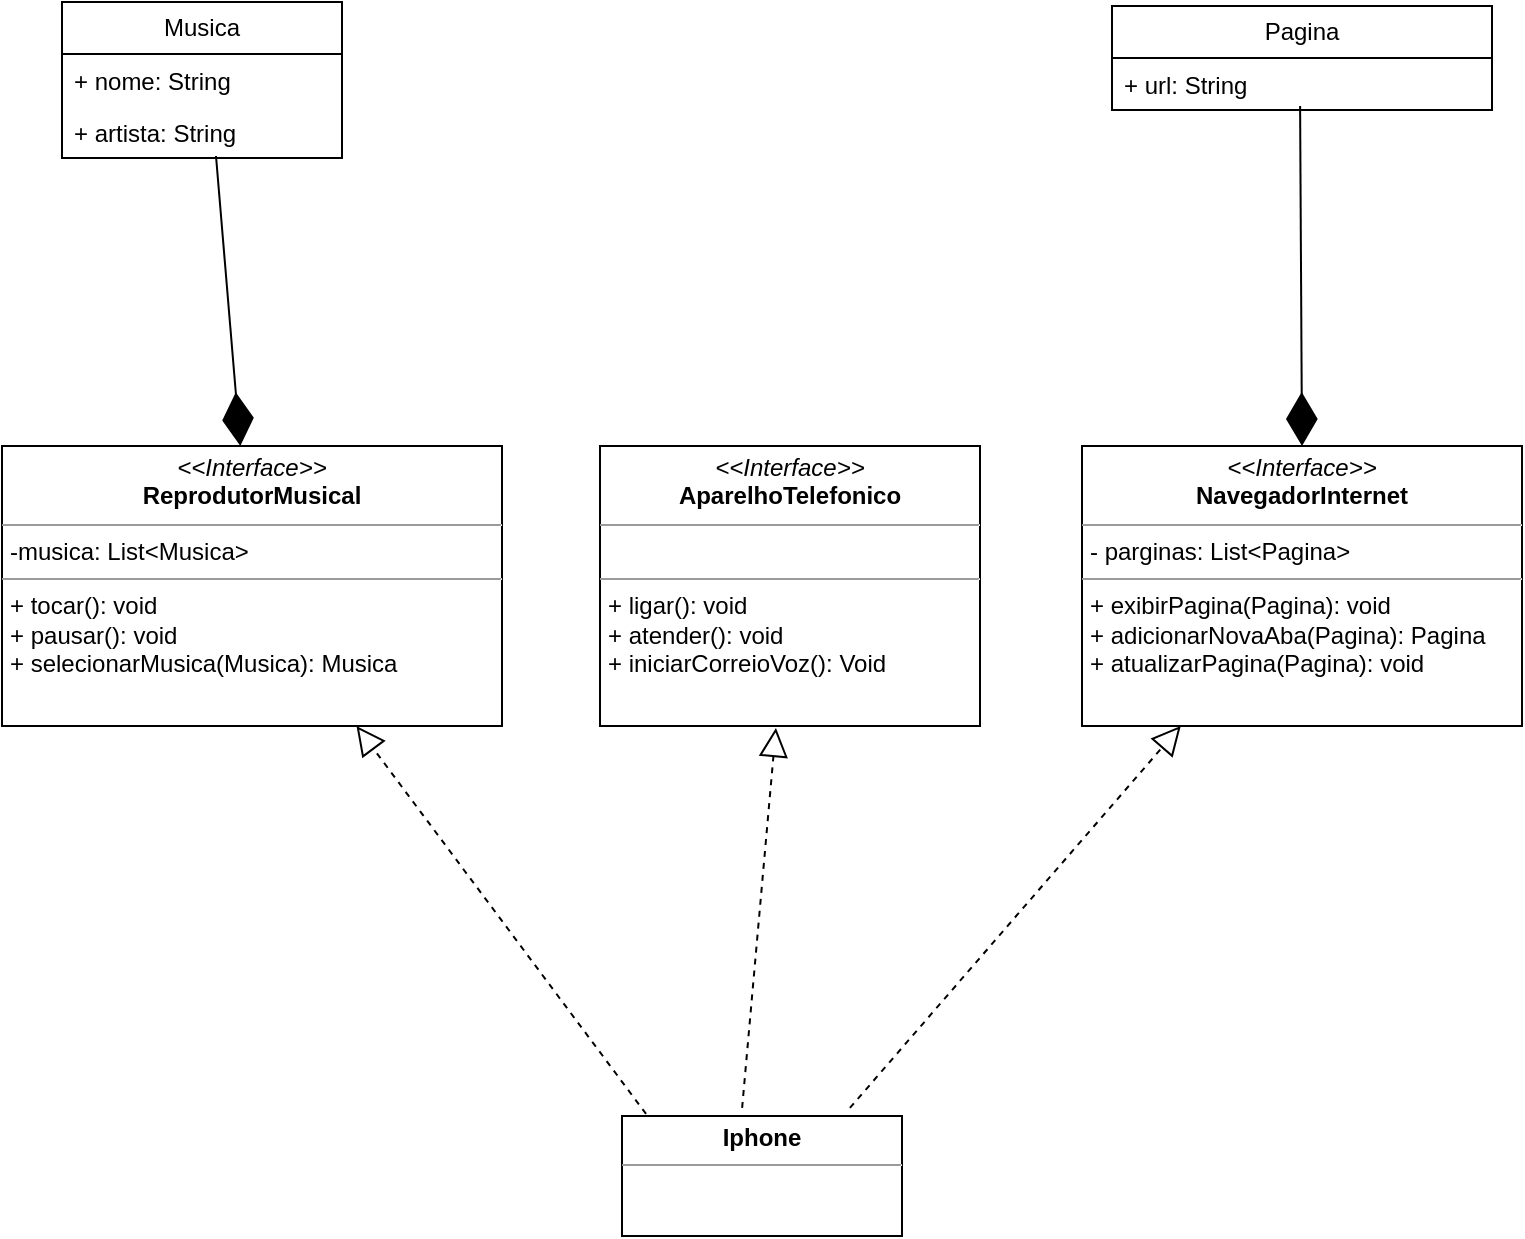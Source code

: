 <mxfile version="21.7.5" type="github">
  <diagram id="C5RBs43oDa-KdzZeNtuy" name="Page-1">
    <mxGraphModel dx="1393" dy="758" grid="1" gridSize="10" guides="1" tooltips="1" connect="1" arrows="1" fold="1" page="1" pageScale="1" pageWidth="827" pageHeight="1169" math="0" shadow="0">
      <root>
        <mxCell id="WIyWlLk6GJQsqaUBKTNV-0" />
        <mxCell id="WIyWlLk6GJQsqaUBKTNV-1" parent="WIyWlLk6GJQsqaUBKTNV-0" />
        <mxCell id="vKKNF1Hx0Lf5JsLjN3rx-25" value="&lt;p style=&quot;margin:0px;margin-top:4px;text-align:center;&quot;&gt;&lt;i&gt;&amp;lt;&amp;lt;Interface&amp;gt;&amp;gt;&lt;/i&gt;&lt;br&gt;&lt;b&gt;AparelhoTelefonico&lt;/b&gt;&lt;/p&gt;&lt;hr size=&quot;1&quot;&gt;&lt;p style=&quot;margin:0px;margin-left:4px;&quot;&gt;&lt;br&gt;&lt;/p&gt;&lt;hr size=&quot;1&quot;&gt;&lt;p style=&quot;margin:0px;margin-left:4px;&quot;&gt;+ ligar(): void&lt;br&gt;+ atender(): void&lt;/p&gt;&lt;p style=&quot;margin:0px;margin-left:4px;&quot;&gt;+ iniciarCorreioVoz(): Void&lt;/p&gt;" style="verticalAlign=top;align=left;overflow=fill;fontSize=12;fontFamily=Helvetica;html=1;whiteSpace=wrap;" vertex="1" parent="WIyWlLk6GJQsqaUBKTNV-1">
          <mxGeometry x="319" y="250" width="190" height="140" as="geometry" />
        </mxCell>
        <mxCell id="vKKNF1Hx0Lf5JsLjN3rx-40" value="&lt;p style=&quot;margin:0px;margin-top:4px;text-align:center;&quot;&gt;&lt;b&gt;Iphone&lt;/b&gt;&lt;/p&gt;&lt;hr size=&quot;1&quot;&gt;&lt;div style=&quot;height:2px;&quot;&gt;&lt;br&gt;&lt;/div&gt;&lt;div style=&quot;height:2px;&quot;&gt;&lt;br&gt;&lt;/div&gt;" style="verticalAlign=top;align=left;overflow=fill;fontSize=12;fontFamily=Helvetica;html=1;whiteSpace=wrap;" vertex="1" parent="WIyWlLk6GJQsqaUBKTNV-1">
          <mxGeometry x="330" y="585" width="140" height="60" as="geometry" />
        </mxCell>
        <mxCell id="vKKNF1Hx0Lf5JsLjN3rx-41" value="" style="endArrow=block;dashed=1;endFill=0;endSize=12;html=1;rounded=0;exitX=0.429;exitY=-0.067;exitDx=0;exitDy=0;exitPerimeter=0;entryX=0.463;entryY=1.007;entryDx=0;entryDy=0;entryPerimeter=0;" edge="1" parent="WIyWlLk6GJQsqaUBKTNV-1" source="vKKNF1Hx0Lf5JsLjN3rx-40" target="vKKNF1Hx0Lf5JsLjN3rx-25">
          <mxGeometry width="160" relative="1" as="geometry">
            <mxPoint x="330" y="400" as="sourcePoint" />
            <mxPoint x="360" y="370" as="targetPoint" />
          </mxGeometry>
        </mxCell>
        <mxCell id="vKKNF1Hx0Lf5JsLjN3rx-43" value="&lt;p style=&quot;margin:0px;margin-top:4px;text-align:center;&quot;&gt;&lt;i&gt;&amp;lt;&amp;lt;Interface&amp;gt;&amp;gt;&lt;/i&gt;&lt;br&gt;&lt;b&gt;ReprodutorMusical&lt;/b&gt;&lt;/p&gt;&lt;hr size=&quot;1&quot;&gt;&lt;p style=&quot;margin:0px;margin-left:4px;&quot;&gt;-musica: List&amp;lt;Musica&amp;gt;&lt;br&gt;&lt;/p&gt;&lt;hr size=&quot;1&quot;&gt;&lt;p style=&quot;margin:0px;margin-left:4px;&quot;&gt;+ tocar(): void&lt;br&gt;+ pausar(): void&lt;/p&gt;&lt;p style=&quot;margin:0px;margin-left:4px;&quot;&gt;+ selecionarMusica(Musica): Musica&lt;/p&gt;" style="verticalAlign=top;align=left;overflow=fill;fontSize=12;fontFamily=Helvetica;html=1;whiteSpace=wrap;" vertex="1" parent="WIyWlLk6GJQsqaUBKTNV-1">
          <mxGeometry x="20" y="250" width="250" height="140" as="geometry" />
        </mxCell>
        <mxCell id="vKKNF1Hx0Lf5JsLjN3rx-44" value="&lt;p style=&quot;margin:0px;margin-top:4px;text-align:center;&quot;&gt;&lt;i&gt;&amp;lt;&amp;lt;Interface&amp;gt;&amp;gt;&lt;/i&gt;&lt;br&gt;&lt;b&gt;NavegadorInternet&lt;/b&gt;&lt;/p&gt;&lt;hr size=&quot;1&quot;&gt;&lt;p style=&quot;margin:0px;margin-left:4px;&quot;&gt;- parginas: List&amp;lt;Pagina&amp;gt;&lt;br&gt;&lt;/p&gt;&lt;hr size=&quot;1&quot;&gt;&lt;p style=&quot;margin:0px;margin-left:4px;&quot;&gt;+ exibirPagina(Pagina): void&lt;br&gt;+ adicionarNovaAba(Pagina): Pagina&lt;/p&gt;&lt;p style=&quot;margin:0px;margin-left:4px;&quot;&gt;+ atualizarPagina(Pagina): void&lt;/p&gt;" style="verticalAlign=top;align=left;overflow=fill;fontSize=12;fontFamily=Helvetica;html=1;whiteSpace=wrap;" vertex="1" parent="WIyWlLk6GJQsqaUBKTNV-1">
          <mxGeometry x="560" y="250" width="220" height="140" as="geometry" />
        </mxCell>
        <mxCell id="vKKNF1Hx0Lf5JsLjN3rx-46" value="" style="endArrow=block;dashed=1;endFill=0;endSize=12;html=1;rounded=0;exitX=0.086;exitY=-0.017;exitDx=0;exitDy=0;exitPerimeter=0;" edge="1" parent="WIyWlLk6GJQsqaUBKTNV-1" source="vKKNF1Hx0Lf5JsLjN3rx-40" target="vKKNF1Hx0Lf5JsLjN3rx-43">
          <mxGeometry width="160" relative="1" as="geometry">
            <mxPoint x="240" y="575" as="sourcePoint" />
            <mxPoint x="243" y="380" as="targetPoint" />
          </mxGeometry>
        </mxCell>
        <mxCell id="vKKNF1Hx0Lf5JsLjN3rx-47" value="" style="endArrow=block;dashed=1;endFill=0;endSize=12;html=1;rounded=0;exitX=0.814;exitY=-0.067;exitDx=0;exitDy=0;exitPerimeter=0;" edge="1" parent="WIyWlLk6GJQsqaUBKTNV-1" source="vKKNF1Hx0Lf5JsLjN3rx-40" target="vKKNF1Hx0Lf5JsLjN3rx-44">
          <mxGeometry width="160" relative="1" as="geometry">
            <mxPoint x="424" y="606" as="sourcePoint" />
            <mxPoint x="427" y="411" as="targetPoint" />
          </mxGeometry>
        </mxCell>
        <mxCell id="vKKNF1Hx0Lf5JsLjN3rx-50" value="" style="endArrow=diamondThin;endFill=1;endSize=24;html=1;rounded=0;entryX=0.5;entryY=0;entryDx=0;entryDy=0;exitX=0.495;exitY=0.923;exitDx=0;exitDy=0;exitPerimeter=0;" edge="1" parent="WIyWlLk6GJQsqaUBKTNV-1" source="vKKNF1Hx0Lf5JsLjN3rx-57" target="vKKNF1Hx0Lf5JsLjN3rx-44">
          <mxGeometry width="160" relative="1" as="geometry">
            <mxPoint x="661.765" y="110" as="sourcePoint" />
            <mxPoint x="680" y="170" as="targetPoint" />
          </mxGeometry>
        </mxCell>
        <mxCell id="vKKNF1Hx0Lf5JsLjN3rx-51" value="" style="endArrow=diamondThin;endFill=1;endSize=24;html=1;rounded=0;exitX=0.55;exitY=0.962;exitDx=0;exitDy=0;exitPerimeter=0;" edge="1" parent="WIyWlLk6GJQsqaUBKTNV-1" source="vKKNF1Hx0Lf5JsLjN3rx-54" target="vKKNF1Hx0Lf5JsLjN3rx-43">
          <mxGeometry width="160" relative="1" as="geometry">
            <mxPoint x="115.94" y="132" as="sourcePoint" />
            <mxPoint x="490" y="400" as="targetPoint" />
          </mxGeometry>
        </mxCell>
        <mxCell id="vKKNF1Hx0Lf5JsLjN3rx-52" value="Musica" style="swimlane;fontStyle=0;childLayout=stackLayout;horizontal=1;startSize=26;fillColor=none;horizontalStack=0;resizeParent=1;resizeParentMax=0;resizeLast=0;collapsible=1;marginBottom=0;whiteSpace=wrap;html=1;" vertex="1" parent="WIyWlLk6GJQsqaUBKTNV-1">
          <mxGeometry x="50" y="28" width="140" height="78" as="geometry" />
        </mxCell>
        <mxCell id="vKKNF1Hx0Lf5JsLjN3rx-53" value="+ nome: String" style="text;strokeColor=none;fillColor=none;align=left;verticalAlign=top;spacingLeft=4;spacingRight=4;overflow=hidden;rotatable=0;points=[[0,0.5],[1,0.5]];portConstraint=eastwest;whiteSpace=wrap;html=1;" vertex="1" parent="vKKNF1Hx0Lf5JsLjN3rx-52">
          <mxGeometry y="26" width="140" height="26" as="geometry" />
        </mxCell>
        <mxCell id="vKKNF1Hx0Lf5JsLjN3rx-54" value="+ artista: String" style="text;strokeColor=none;fillColor=none;align=left;verticalAlign=top;spacingLeft=4;spacingRight=4;overflow=hidden;rotatable=0;points=[[0,0.5],[1,0.5]];portConstraint=eastwest;whiteSpace=wrap;html=1;" vertex="1" parent="vKKNF1Hx0Lf5JsLjN3rx-52">
          <mxGeometry y="52" width="140" height="26" as="geometry" />
        </mxCell>
        <mxCell id="vKKNF1Hx0Lf5JsLjN3rx-56" value="Pagina" style="swimlane;fontStyle=0;childLayout=stackLayout;horizontal=1;startSize=26;fillColor=none;horizontalStack=0;resizeParent=1;resizeParentMax=0;resizeLast=0;collapsible=1;marginBottom=0;whiteSpace=wrap;html=1;" vertex="1" parent="WIyWlLk6GJQsqaUBKTNV-1">
          <mxGeometry x="575" y="30" width="190" height="52" as="geometry" />
        </mxCell>
        <mxCell id="vKKNF1Hx0Lf5JsLjN3rx-57" value="+ url: String" style="text;strokeColor=none;fillColor=none;align=left;verticalAlign=top;spacingLeft=4;spacingRight=4;overflow=hidden;rotatable=0;points=[[0,0.5],[1,0.5]];portConstraint=eastwest;whiteSpace=wrap;html=1;" vertex="1" parent="vKKNF1Hx0Lf5JsLjN3rx-56">
          <mxGeometry y="26" width="190" height="26" as="geometry" />
        </mxCell>
      </root>
    </mxGraphModel>
  </diagram>
</mxfile>
